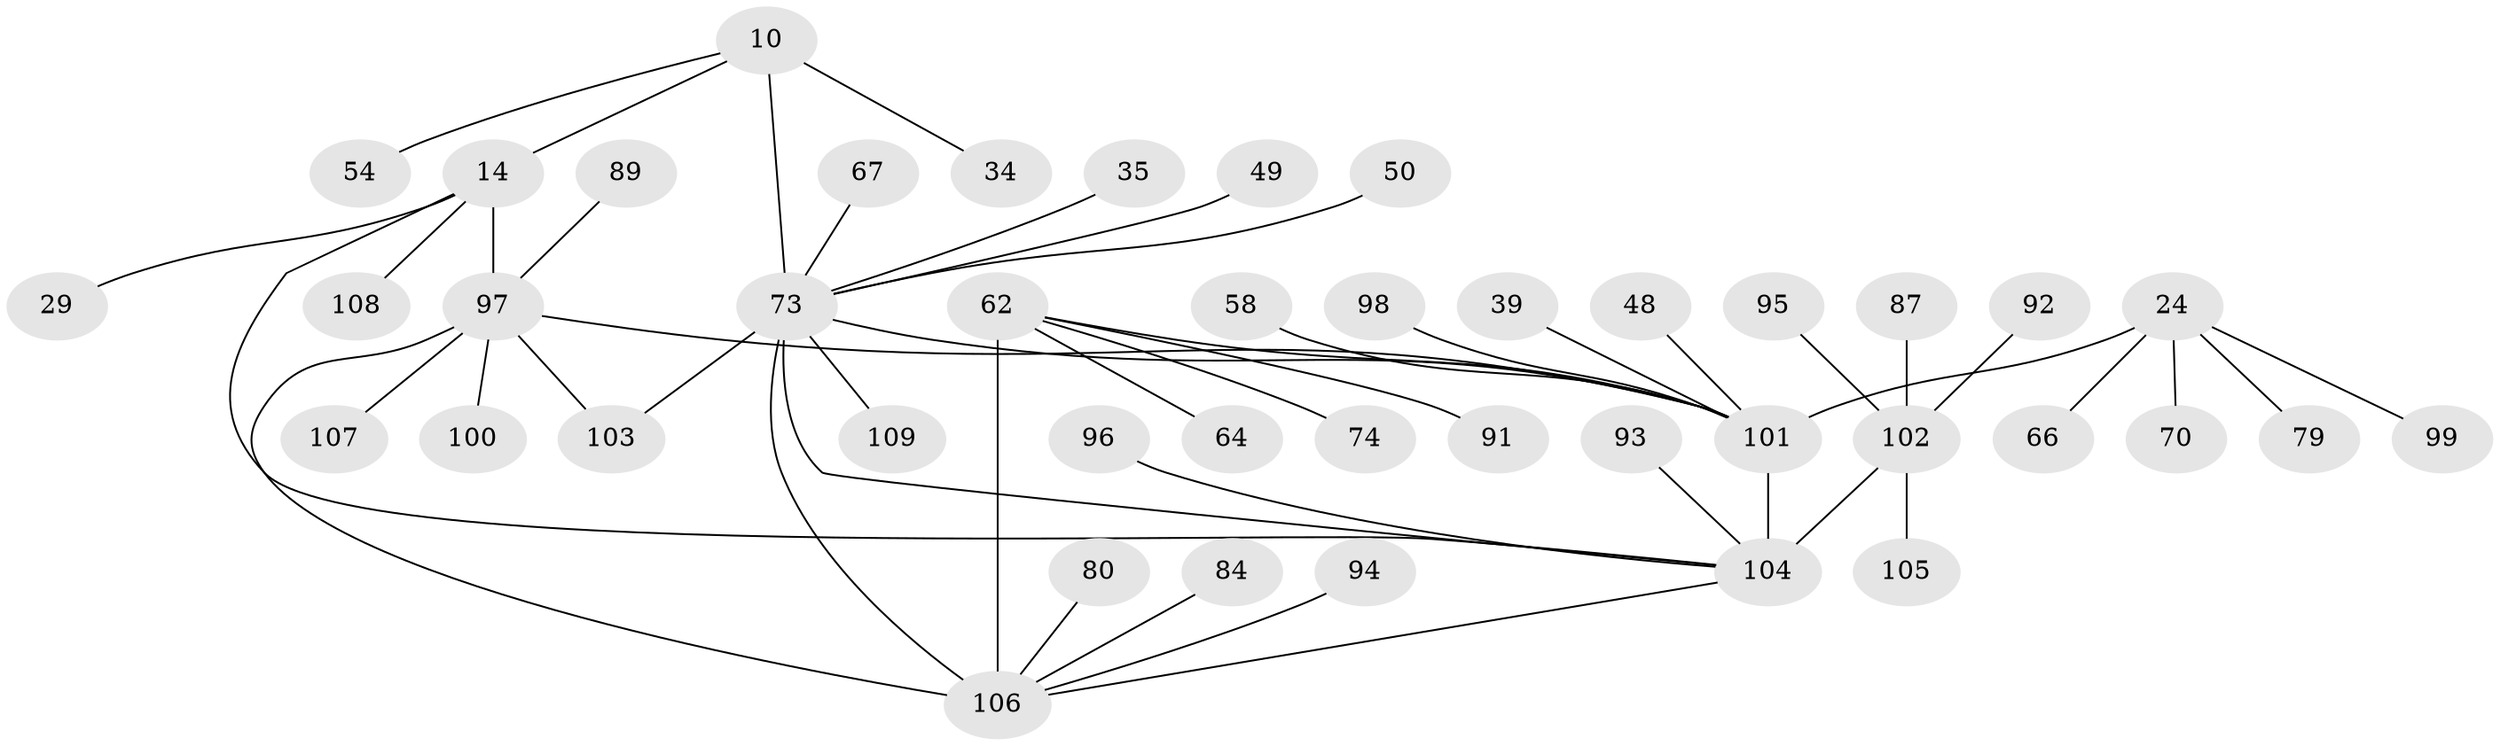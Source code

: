 // original degree distribution, {8: 0.06422018348623854, 7: 0.06422018348623854, 6: 0.045871559633027525, 9: 0.027522935779816515, 5: 0.01834862385321101, 10: 0.009174311926605505, 2: 0.23853211009174313, 1: 0.4954128440366973, 4: 0.01834862385321101, 3: 0.01834862385321101}
// Generated by graph-tools (version 1.1) at 2025/58/03/04/25 21:58:16]
// undirected, 43 vertices, 49 edges
graph export_dot {
graph [start="1"]
  node [color=gray90,style=filled];
  10 [super="+6"];
  14 [super="+13"];
  24 [super="+23"];
  29;
  34;
  35;
  39;
  48;
  49;
  50;
  54;
  58;
  62 [super="+19"];
  64;
  66;
  67;
  70 [super="+63"];
  73 [super="+37+9"];
  74;
  79 [super="+77"];
  80 [super="+44"];
  84;
  87;
  89 [super="+85"];
  91 [super="+71"];
  92 [super="+90"];
  93;
  94 [super="+36"];
  95;
  96;
  97 [super="+15+46+53+59+86+88"];
  98;
  99;
  100 [super="+78"];
  101 [super="+61+28+25"];
  102 [super="+69"];
  103 [super="+83"];
  104 [super="+81+2+38"];
  105;
  106 [super="+72"];
  107 [super="+68"];
  108 [super="+47+55"];
  109 [super="+82"];
  10 -- 34;
  10 -- 54;
  10 -- 14;
  10 -- 73 [weight=6];
  14 -- 29;
  14 -- 108;
  14 -- 104;
  14 -- 97 [weight=6];
  24 -- 66;
  24 -- 99;
  24 -- 70;
  24 -- 79;
  24 -- 101 [weight=6];
  35 -- 73;
  39 -- 101;
  48 -- 101;
  49 -- 73;
  50 -- 73;
  58 -- 101;
  62 -- 101 [weight=2];
  62 -- 64;
  62 -- 74;
  62 -- 91;
  62 -- 106 [weight=6];
  67 -- 73;
  73 -- 101 [weight=3];
  73 -- 103;
  73 -- 104 [weight=2];
  73 -- 109;
  73 -- 106 [weight=2];
  80 -- 106;
  84 -- 106;
  87 -- 102;
  89 -- 97;
  92 -- 102;
  93 -- 104;
  94 -- 106;
  95 -- 102;
  96 -- 104;
  97 -- 100;
  97 -- 101 [weight=2];
  97 -- 103;
  97 -- 107;
  97 -- 106;
  98 -- 101;
  101 -- 104;
  102 -- 104 [weight=6];
  102 -- 105;
  104 -- 106;
}
